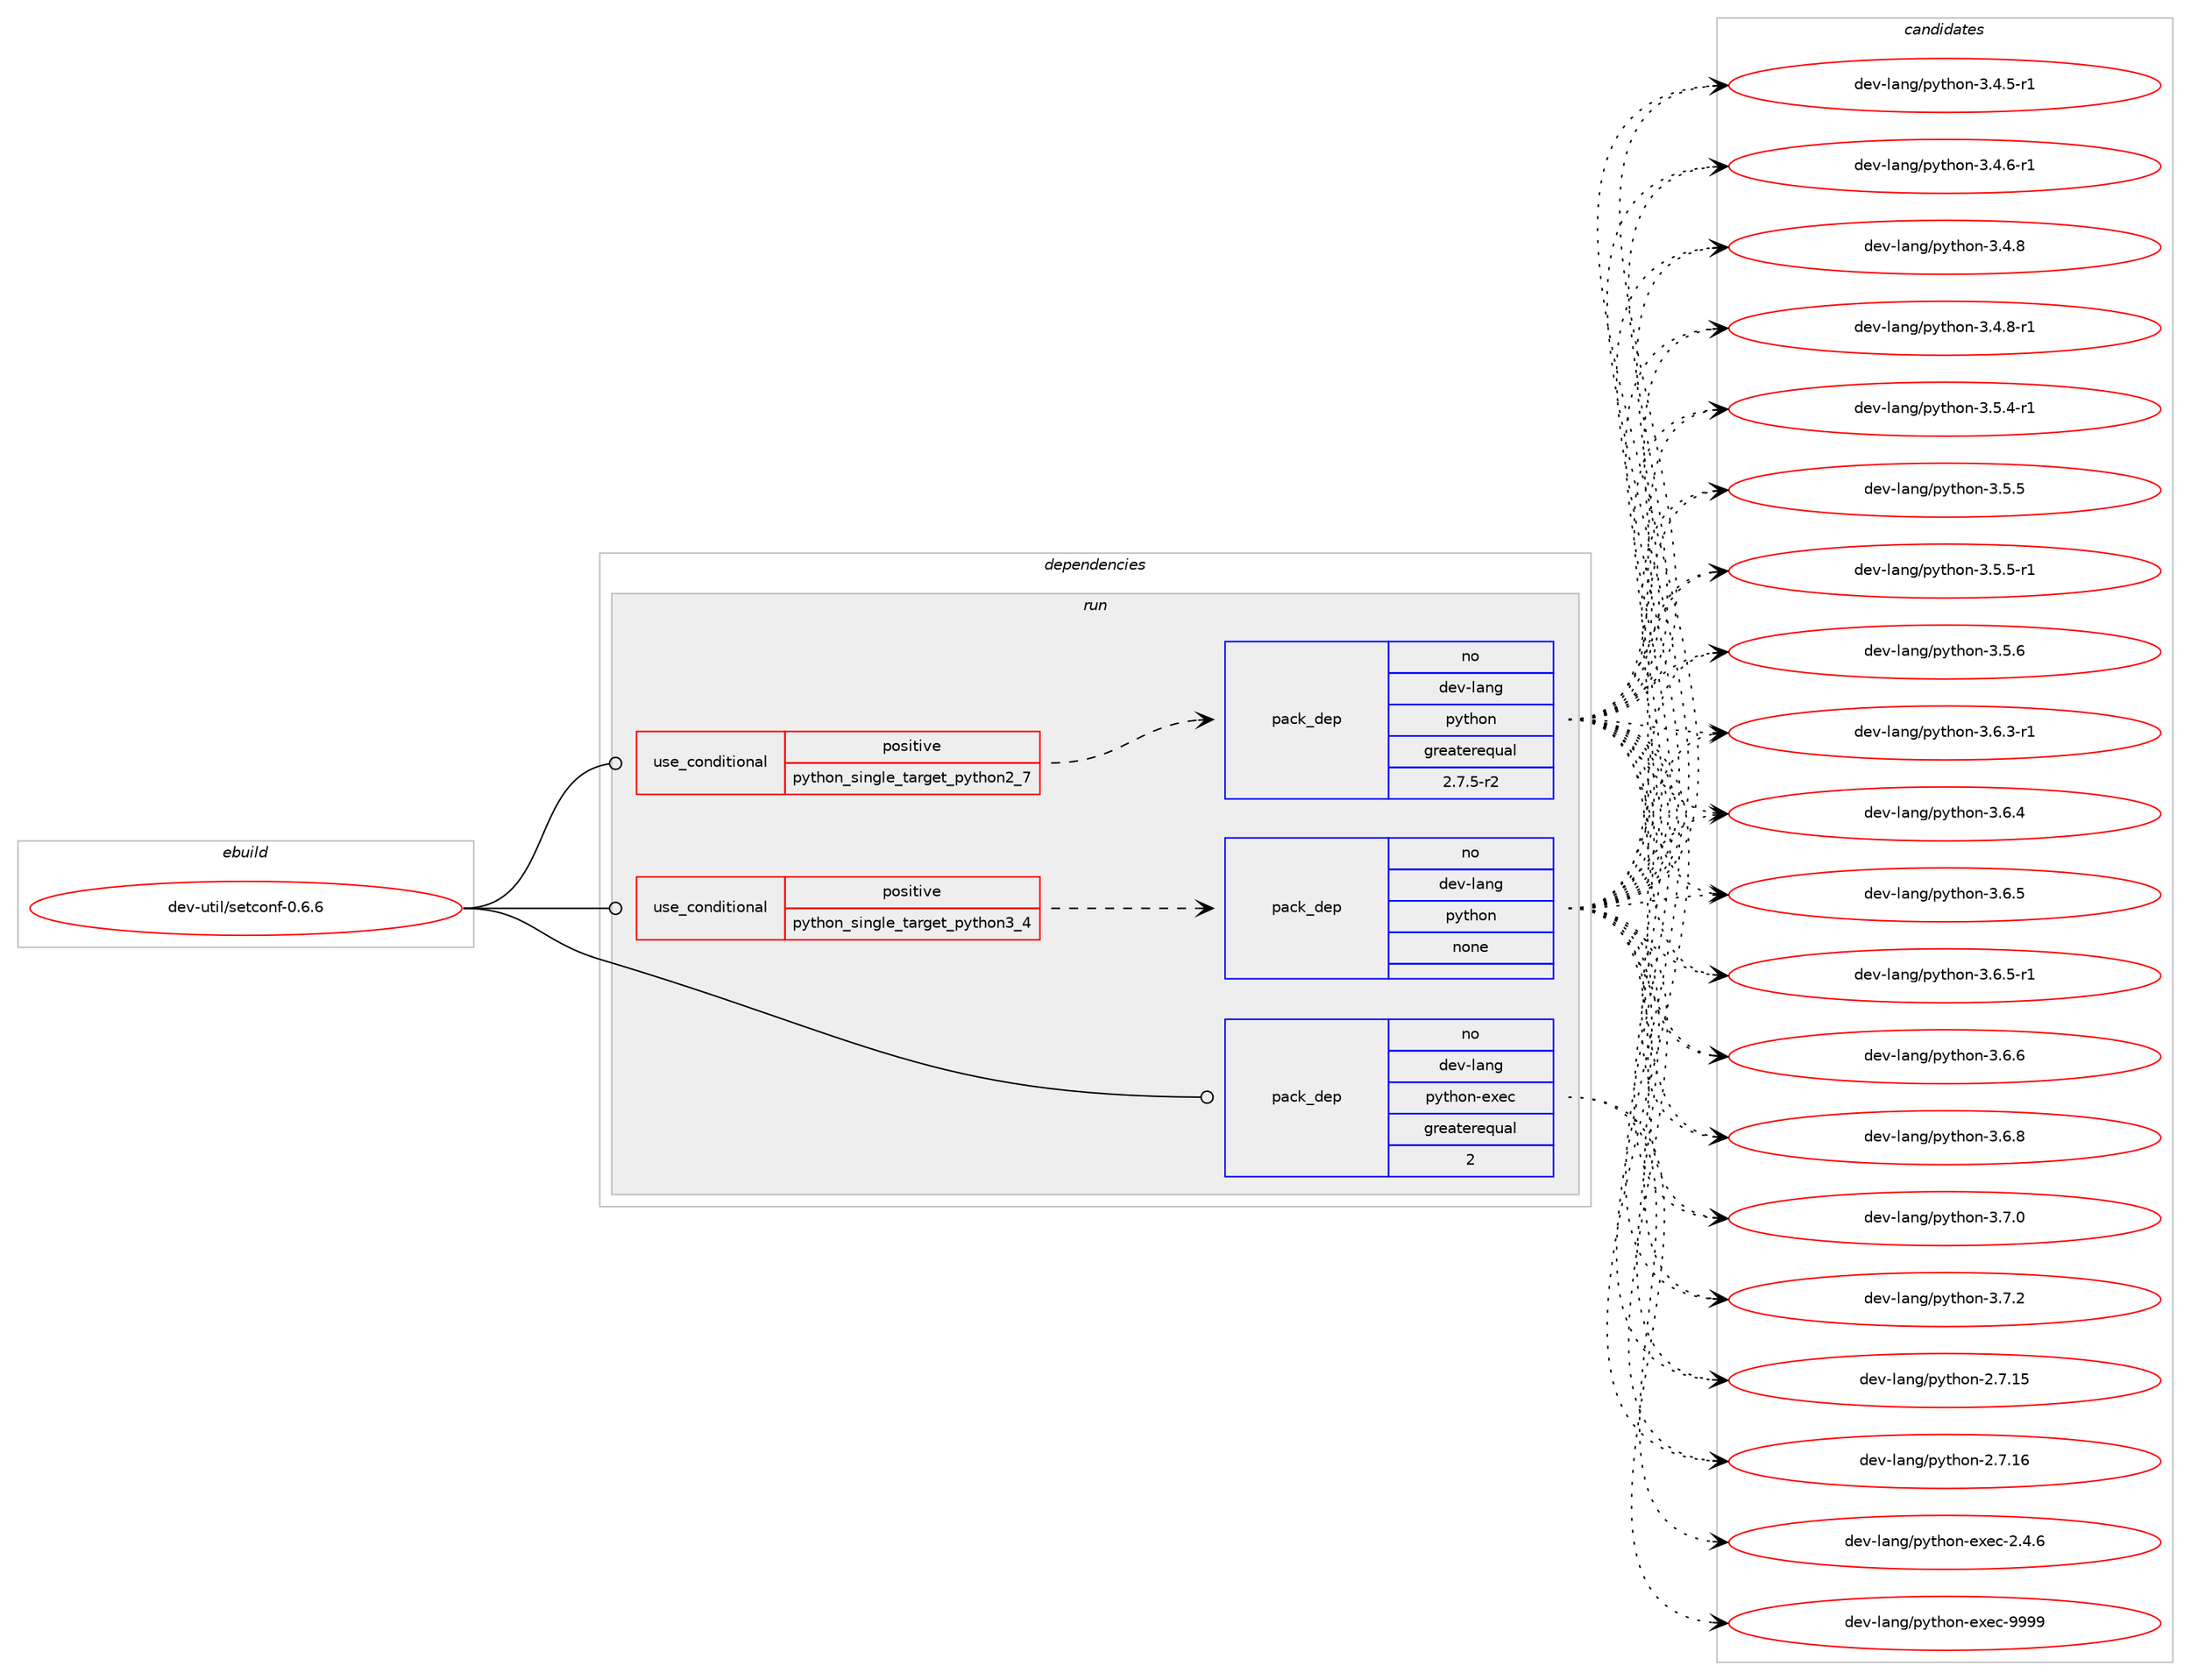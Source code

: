 digraph prolog {

# *************
# Graph options
# *************

newrank=true;
concentrate=true;
compound=true;
graph [rankdir=LR,fontname=Helvetica,fontsize=10,ranksep=1.5];#, ranksep=2.5, nodesep=0.2];
edge  [arrowhead=vee];
node  [fontname=Helvetica,fontsize=10];

# **********
# The ebuild
# **********

subgraph cluster_leftcol {
color=gray;
rank=same;
label=<<i>ebuild</i>>;
id [label="dev-util/setconf-0.6.6", color=red, width=4, href="../dev-util/setconf-0.6.6.svg"];
}

# ****************
# The dependencies
# ****************

subgraph cluster_midcol {
color=gray;
label=<<i>dependencies</i>>;
subgraph cluster_compile {
fillcolor="#eeeeee";
style=filled;
label=<<i>compile</i>>;
}
subgraph cluster_compileandrun {
fillcolor="#eeeeee";
style=filled;
label=<<i>compile and run</i>>;
}
subgraph cluster_run {
fillcolor="#eeeeee";
style=filled;
label=<<i>run</i>>;
subgraph cond425061 {
dependency1549015 [label=<<TABLE BORDER="0" CELLBORDER="1" CELLSPACING="0" CELLPADDING="4"><TR><TD ROWSPAN="3" CELLPADDING="10">use_conditional</TD></TR><TR><TD>positive</TD></TR><TR><TD>python_single_target_python2_7</TD></TR></TABLE>>, shape=none, color=red];
subgraph pack1100245 {
dependency1549016 [label=<<TABLE BORDER="0" CELLBORDER="1" CELLSPACING="0" CELLPADDING="4" WIDTH="220"><TR><TD ROWSPAN="6" CELLPADDING="30">pack_dep</TD></TR><TR><TD WIDTH="110">no</TD></TR><TR><TD>dev-lang</TD></TR><TR><TD>python</TD></TR><TR><TD>greaterequal</TD></TR><TR><TD>2.7.5-r2</TD></TR></TABLE>>, shape=none, color=blue];
}
dependency1549015:e -> dependency1549016:w [weight=20,style="dashed",arrowhead="vee"];
}
id:e -> dependency1549015:w [weight=20,style="solid",arrowhead="odot"];
subgraph cond425062 {
dependency1549017 [label=<<TABLE BORDER="0" CELLBORDER="1" CELLSPACING="0" CELLPADDING="4"><TR><TD ROWSPAN="3" CELLPADDING="10">use_conditional</TD></TR><TR><TD>positive</TD></TR><TR><TD>python_single_target_python3_4</TD></TR></TABLE>>, shape=none, color=red];
subgraph pack1100246 {
dependency1549018 [label=<<TABLE BORDER="0" CELLBORDER="1" CELLSPACING="0" CELLPADDING="4" WIDTH="220"><TR><TD ROWSPAN="6" CELLPADDING="30">pack_dep</TD></TR><TR><TD WIDTH="110">no</TD></TR><TR><TD>dev-lang</TD></TR><TR><TD>python</TD></TR><TR><TD>none</TD></TR><TR><TD></TD></TR></TABLE>>, shape=none, color=blue];
}
dependency1549017:e -> dependency1549018:w [weight=20,style="dashed",arrowhead="vee"];
}
id:e -> dependency1549017:w [weight=20,style="solid",arrowhead="odot"];
subgraph pack1100247 {
dependency1549019 [label=<<TABLE BORDER="0" CELLBORDER="1" CELLSPACING="0" CELLPADDING="4" WIDTH="220"><TR><TD ROWSPAN="6" CELLPADDING="30">pack_dep</TD></TR><TR><TD WIDTH="110">no</TD></TR><TR><TD>dev-lang</TD></TR><TR><TD>python-exec</TD></TR><TR><TD>greaterequal</TD></TR><TR><TD>2</TD></TR></TABLE>>, shape=none, color=blue];
}
id:e -> dependency1549019:w [weight=20,style="solid",arrowhead="odot"];
}
}

# **************
# The candidates
# **************

subgraph cluster_choices {
rank=same;
color=gray;
label=<<i>candidates</i>>;

subgraph choice1100245 {
color=black;
nodesep=1;
choice10010111845108971101034711212111610411111045504655464953 [label="dev-lang/python-2.7.15", color=red, width=4,href="../dev-lang/python-2.7.15.svg"];
choice10010111845108971101034711212111610411111045504655464954 [label="dev-lang/python-2.7.16", color=red, width=4,href="../dev-lang/python-2.7.16.svg"];
choice1001011184510897110103471121211161041111104551465246534511449 [label="dev-lang/python-3.4.5-r1", color=red, width=4,href="../dev-lang/python-3.4.5-r1.svg"];
choice1001011184510897110103471121211161041111104551465246544511449 [label="dev-lang/python-3.4.6-r1", color=red, width=4,href="../dev-lang/python-3.4.6-r1.svg"];
choice100101118451089711010347112121116104111110455146524656 [label="dev-lang/python-3.4.8", color=red, width=4,href="../dev-lang/python-3.4.8.svg"];
choice1001011184510897110103471121211161041111104551465246564511449 [label="dev-lang/python-3.4.8-r1", color=red, width=4,href="../dev-lang/python-3.4.8-r1.svg"];
choice1001011184510897110103471121211161041111104551465346524511449 [label="dev-lang/python-3.5.4-r1", color=red, width=4,href="../dev-lang/python-3.5.4-r1.svg"];
choice100101118451089711010347112121116104111110455146534653 [label="dev-lang/python-3.5.5", color=red, width=4,href="../dev-lang/python-3.5.5.svg"];
choice1001011184510897110103471121211161041111104551465346534511449 [label="dev-lang/python-3.5.5-r1", color=red, width=4,href="../dev-lang/python-3.5.5-r1.svg"];
choice100101118451089711010347112121116104111110455146534654 [label="dev-lang/python-3.5.6", color=red, width=4,href="../dev-lang/python-3.5.6.svg"];
choice1001011184510897110103471121211161041111104551465446514511449 [label="dev-lang/python-3.6.3-r1", color=red, width=4,href="../dev-lang/python-3.6.3-r1.svg"];
choice100101118451089711010347112121116104111110455146544652 [label="dev-lang/python-3.6.4", color=red, width=4,href="../dev-lang/python-3.6.4.svg"];
choice100101118451089711010347112121116104111110455146544653 [label="dev-lang/python-3.6.5", color=red, width=4,href="../dev-lang/python-3.6.5.svg"];
choice1001011184510897110103471121211161041111104551465446534511449 [label="dev-lang/python-3.6.5-r1", color=red, width=4,href="../dev-lang/python-3.6.5-r1.svg"];
choice100101118451089711010347112121116104111110455146544654 [label="dev-lang/python-3.6.6", color=red, width=4,href="../dev-lang/python-3.6.6.svg"];
choice100101118451089711010347112121116104111110455146544656 [label="dev-lang/python-3.6.8", color=red, width=4,href="../dev-lang/python-3.6.8.svg"];
choice100101118451089711010347112121116104111110455146554648 [label="dev-lang/python-3.7.0", color=red, width=4,href="../dev-lang/python-3.7.0.svg"];
choice100101118451089711010347112121116104111110455146554650 [label="dev-lang/python-3.7.2", color=red, width=4,href="../dev-lang/python-3.7.2.svg"];
dependency1549016:e -> choice10010111845108971101034711212111610411111045504655464953:w [style=dotted,weight="100"];
dependency1549016:e -> choice10010111845108971101034711212111610411111045504655464954:w [style=dotted,weight="100"];
dependency1549016:e -> choice1001011184510897110103471121211161041111104551465246534511449:w [style=dotted,weight="100"];
dependency1549016:e -> choice1001011184510897110103471121211161041111104551465246544511449:w [style=dotted,weight="100"];
dependency1549016:e -> choice100101118451089711010347112121116104111110455146524656:w [style=dotted,weight="100"];
dependency1549016:e -> choice1001011184510897110103471121211161041111104551465246564511449:w [style=dotted,weight="100"];
dependency1549016:e -> choice1001011184510897110103471121211161041111104551465346524511449:w [style=dotted,weight="100"];
dependency1549016:e -> choice100101118451089711010347112121116104111110455146534653:w [style=dotted,weight="100"];
dependency1549016:e -> choice1001011184510897110103471121211161041111104551465346534511449:w [style=dotted,weight="100"];
dependency1549016:e -> choice100101118451089711010347112121116104111110455146534654:w [style=dotted,weight="100"];
dependency1549016:e -> choice1001011184510897110103471121211161041111104551465446514511449:w [style=dotted,weight="100"];
dependency1549016:e -> choice100101118451089711010347112121116104111110455146544652:w [style=dotted,weight="100"];
dependency1549016:e -> choice100101118451089711010347112121116104111110455146544653:w [style=dotted,weight="100"];
dependency1549016:e -> choice1001011184510897110103471121211161041111104551465446534511449:w [style=dotted,weight="100"];
dependency1549016:e -> choice100101118451089711010347112121116104111110455146544654:w [style=dotted,weight="100"];
dependency1549016:e -> choice100101118451089711010347112121116104111110455146544656:w [style=dotted,weight="100"];
dependency1549016:e -> choice100101118451089711010347112121116104111110455146554648:w [style=dotted,weight="100"];
dependency1549016:e -> choice100101118451089711010347112121116104111110455146554650:w [style=dotted,weight="100"];
}
subgraph choice1100246 {
color=black;
nodesep=1;
choice10010111845108971101034711212111610411111045504655464953 [label="dev-lang/python-2.7.15", color=red, width=4,href="../dev-lang/python-2.7.15.svg"];
choice10010111845108971101034711212111610411111045504655464954 [label="dev-lang/python-2.7.16", color=red, width=4,href="../dev-lang/python-2.7.16.svg"];
choice1001011184510897110103471121211161041111104551465246534511449 [label="dev-lang/python-3.4.5-r1", color=red, width=4,href="../dev-lang/python-3.4.5-r1.svg"];
choice1001011184510897110103471121211161041111104551465246544511449 [label="dev-lang/python-3.4.6-r1", color=red, width=4,href="../dev-lang/python-3.4.6-r1.svg"];
choice100101118451089711010347112121116104111110455146524656 [label="dev-lang/python-3.4.8", color=red, width=4,href="../dev-lang/python-3.4.8.svg"];
choice1001011184510897110103471121211161041111104551465246564511449 [label="dev-lang/python-3.4.8-r1", color=red, width=4,href="../dev-lang/python-3.4.8-r1.svg"];
choice1001011184510897110103471121211161041111104551465346524511449 [label="dev-lang/python-3.5.4-r1", color=red, width=4,href="../dev-lang/python-3.5.4-r1.svg"];
choice100101118451089711010347112121116104111110455146534653 [label="dev-lang/python-3.5.5", color=red, width=4,href="../dev-lang/python-3.5.5.svg"];
choice1001011184510897110103471121211161041111104551465346534511449 [label="dev-lang/python-3.5.5-r1", color=red, width=4,href="../dev-lang/python-3.5.5-r1.svg"];
choice100101118451089711010347112121116104111110455146534654 [label="dev-lang/python-3.5.6", color=red, width=4,href="../dev-lang/python-3.5.6.svg"];
choice1001011184510897110103471121211161041111104551465446514511449 [label="dev-lang/python-3.6.3-r1", color=red, width=4,href="../dev-lang/python-3.6.3-r1.svg"];
choice100101118451089711010347112121116104111110455146544652 [label="dev-lang/python-3.6.4", color=red, width=4,href="../dev-lang/python-3.6.4.svg"];
choice100101118451089711010347112121116104111110455146544653 [label="dev-lang/python-3.6.5", color=red, width=4,href="../dev-lang/python-3.6.5.svg"];
choice1001011184510897110103471121211161041111104551465446534511449 [label="dev-lang/python-3.6.5-r1", color=red, width=4,href="../dev-lang/python-3.6.5-r1.svg"];
choice100101118451089711010347112121116104111110455146544654 [label="dev-lang/python-3.6.6", color=red, width=4,href="../dev-lang/python-3.6.6.svg"];
choice100101118451089711010347112121116104111110455146544656 [label="dev-lang/python-3.6.8", color=red, width=4,href="../dev-lang/python-3.6.8.svg"];
choice100101118451089711010347112121116104111110455146554648 [label="dev-lang/python-3.7.0", color=red, width=4,href="../dev-lang/python-3.7.0.svg"];
choice100101118451089711010347112121116104111110455146554650 [label="dev-lang/python-3.7.2", color=red, width=4,href="../dev-lang/python-3.7.2.svg"];
dependency1549018:e -> choice10010111845108971101034711212111610411111045504655464953:w [style=dotted,weight="100"];
dependency1549018:e -> choice10010111845108971101034711212111610411111045504655464954:w [style=dotted,weight="100"];
dependency1549018:e -> choice1001011184510897110103471121211161041111104551465246534511449:w [style=dotted,weight="100"];
dependency1549018:e -> choice1001011184510897110103471121211161041111104551465246544511449:w [style=dotted,weight="100"];
dependency1549018:e -> choice100101118451089711010347112121116104111110455146524656:w [style=dotted,weight="100"];
dependency1549018:e -> choice1001011184510897110103471121211161041111104551465246564511449:w [style=dotted,weight="100"];
dependency1549018:e -> choice1001011184510897110103471121211161041111104551465346524511449:w [style=dotted,weight="100"];
dependency1549018:e -> choice100101118451089711010347112121116104111110455146534653:w [style=dotted,weight="100"];
dependency1549018:e -> choice1001011184510897110103471121211161041111104551465346534511449:w [style=dotted,weight="100"];
dependency1549018:e -> choice100101118451089711010347112121116104111110455146534654:w [style=dotted,weight="100"];
dependency1549018:e -> choice1001011184510897110103471121211161041111104551465446514511449:w [style=dotted,weight="100"];
dependency1549018:e -> choice100101118451089711010347112121116104111110455146544652:w [style=dotted,weight="100"];
dependency1549018:e -> choice100101118451089711010347112121116104111110455146544653:w [style=dotted,weight="100"];
dependency1549018:e -> choice1001011184510897110103471121211161041111104551465446534511449:w [style=dotted,weight="100"];
dependency1549018:e -> choice100101118451089711010347112121116104111110455146544654:w [style=dotted,weight="100"];
dependency1549018:e -> choice100101118451089711010347112121116104111110455146544656:w [style=dotted,weight="100"];
dependency1549018:e -> choice100101118451089711010347112121116104111110455146554648:w [style=dotted,weight="100"];
dependency1549018:e -> choice100101118451089711010347112121116104111110455146554650:w [style=dotted,weight="100"];
}
subgraph choice1100247 {
color=black;
nodesep=1;
choice1001011184510897110103471121211161041111104510112010199455046524654 [label="dev-lang/python-exec-2.4.6", color=red, width=4,href="../dev-lang/python-exec-2.4.6.svg"];
choice10010111845108971101034711212111610411111045101120101994557575757 [label="dev-lang/python-exec-9999", color=red, width=4,href="../dev-lang/python-exec-9999.svg"];
dependency1549019:e -> choice1001011184510897110103471121211161041111104510112010199455046524654:w [style=dotted,weight="100"];
dependency1549019:e -> choice10010111845108971101034711212111610411111045101120101994557575757:w [style=dotted,weight="100"];
}
}

}
